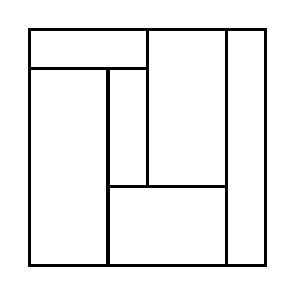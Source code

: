\begin{tikzpicture}[very thick, scale=.5]
    \draw (0,5) rectangle (3,6);
    \draw (0,0) rectangle (2,5);
    \draw (2,2) rectangle (3,5);
    \draw (3,2) rectangle (5,6);
    \draw (2,0) rectangle (5,2);
    \draw (5,0) rectangle (6,6);
\end{tikzpicture}
